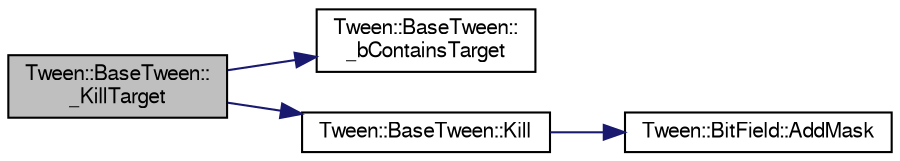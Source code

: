 digraph "Tween::BaseTween::_KillTarget"
{
  bgcolor="transparent";
  edge [fontname="FreeSans",fontsize="10",labelfontname="FreeSans",labelfontsize="10"];
  node [fontname="FreeSans",fontsize="10",shape=record];
  rankdir="LR";
  Node1 [label="Tween::BaseTween::\l_KillTarget",height=0.2,width=0.4,color="black", fillcolor="grey75", style="filled" fontcolor="black"];
  Node1 -> Node2 [color="midnightblue",fontsize="10",style="solid",fontname="FreeSans"];
  Node2 [label="Tween::BaseTween::\l_bContainsTarget",height=0.2,width=0.4,color="black",URL="$classTween_1_1BaseTween.html#a8536800d84358a31bf5085f42657b720"];
  Node1 -> Node3 [color="midnightblue",fontsize="10",style="solid",fontname="FreeSans"];
  Node3 [label="Tween::BaseTween::Kill",height=0.2,width=0.4,color="black",URL="$classTween_1_1BaseTween.html#a98e66c05e759ee0bf8aa2e4d14e524b3"];
  Node3 -> Node4 [color="midnightblue",fontsize="10",style="solid",fontname="FreeSans"];
  Node4 [label="Tween::BitField::AddMask",height=0.2,width=0.4,color="black",URL="$classTween_1_1BitField.html#a9b00f7eb303bc0e70c1e440ef28481a7"];
}
